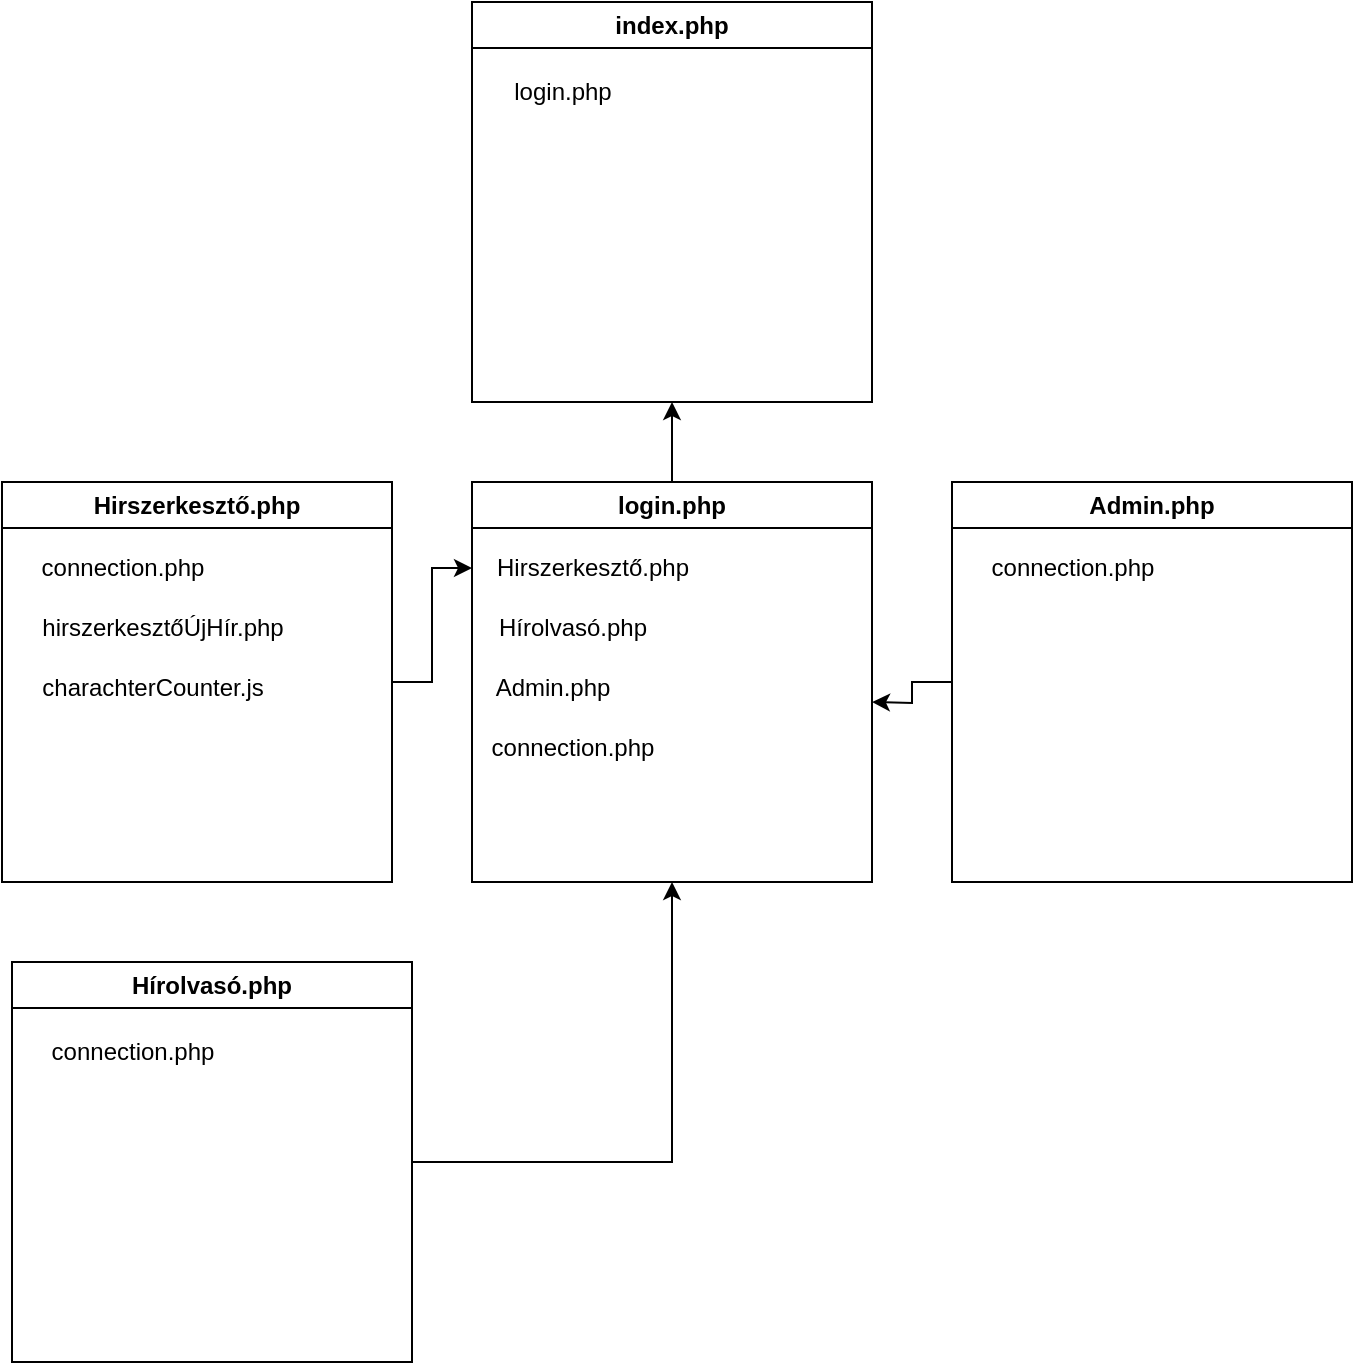 <mxfile version="21.7.5" type="device">
  <diagram name="1 oldal" id="2Sy9OwWs3xkr-B9GVL1H">
    <mxGraphModel dx="1034" dy="744" grid="1" gridSize="10" guides="1" tooltips="1" connect="1" arrows="1" fold="1" page="1" pageScale="1" pageWidth="827" pageHeight="1169" math="0" shadow="0">
      <root>
        <mxCell id="0" />
        <mxCell id="1" parent="0" />
        <mxCell id="ZobYQihw_VipbVPi7Ucg-20" style="edgeStyle=orthogonalEdgeStyle;rounded=0;orthogonalLoop=1;jettySize=auto;html=1;" edge="1" parent="1" source="ZobYQihw_VipbVPi7Ucg-1">
          <mxGeometry relative="1" as="geometry">
            <mxPoint x="440" y="360" as="targetPoint" />
          </mxGeometry>
        </mxCell>
        <mxCell id="ZobYQihw_VipbVPi7Ucg-1" value="Admin.php" style="swimlane;whiteSpace=wrap;html=1;" vertex="1" parent="1">
          <mxGeometry x="480" y="250" width="200" height="200" as="geometry" />
        </mxCell>
        <mxCell id="ZobYQihw_VipbVPi7Ucg-17" value="connection.php" style="text;html=1;align=center;verticalAlign=middle;resizable=0;points=[];autosize=1;strokeColor=none;fillColor=none;" vertex="1" parent="ZobYQihw_VipbVPi7Ucg-1">
          <mxGeometry x="10" y="28" width="100" height="30" as="geometry" />
        </mxCell>
        <mxCell id="ZobYQihw_VipbVPi7Ucg-13" style="edgeStyle=orthogonalEdgeStyle;rounded=0;orthogonalLoop=1;jettySize=auto;html=1;entryX=0.5;entryY=1;entryDx=0;entryDy=0;" edge="1" parent="1" source="ZobYQihw_VipbVPi7Ucg-2" target="ZobYQihw_VipbVPi7Ucg-5">
          <mxGeometry relative="1" as="geometry" />
        </mxCell>
        <mxCell id="ZobYQihw_VipbVPi7Ucg-2" value="login.php" style="swimlane;whiteSpace=wrap;html=1;" vertex="1" parent="1">
          <mxGeometry x="240" y="250" width="200" height="200" as="geometry" />
        </mxCell>
        <mxCell id="ZobYQihw_VipbVPi7Ucg-8" value="Hirszerkesztő.php" style="text;html=1;align=center;verticalAlign=middle;resizable=0;points=[];autosize=1;strokeColor=none;fillColor=none;" vertex="1" parent="ZobYQihw_VipbVPi7Ucg-2">
          <mxGeometry y="28" width="120" height="30" as="geometry" />
        </mxCell>
        <mxCell id="ZobYQihw_VipbVPi7Ucg-9" value="Hírolvasó.php" style="text;html=1;align=center;verticalAlign=middle;resizable=0;points=[];autosize=1;strokeColor=none;fillColor=none;" vertex="1" parent="ZobYQihw_VipbVPi7Ucg-2">
          <mxGeometry y="58" width="100" height="30" as="geometry" />
        </mxCell>
        <mxCell id="ZobYQihw_VipbVPi7Ucg-10" value="Admin.php" style="text;html=1;align=center;verticalAlign=middle;resizable=0;points=[];autosize=1;strokeColor=none;fillColor=none;" vertex="1" parent="ZobYQihw_VipbVPi7Ucg-2">
          <mxGeometry y="88" width="80" height="30" as="geometry" />
        </mxCell>
        <mxCell id="ZobYQihw_VipbVPi7Ucg-14" value="connection.php" style="text;html=1;align=center;verticalAlign=middle;resizable=0;points=[];autosize=1;strokeColor=none;fillColor=none;" vertex="1" parent="ZobYQihw_VipbVPi7Ucg-2">
          <mxGeometry y="118" width="100" height="30" as="geometry" />
        </mxCell>
        <mxCell id="ZobYQihw_VipbVPi7Ucg-21" style="edgeStyle=orthogonalEdgeStyle;rounded=0;orthogonalLoop=1;jettySize=auto;html=1;entryX=0.5;entryY=1;entryDx=0;entryDy=0;" edge="1" parent="1" source="ZobYQihw_VipbVPi7Ucg-3" target="ZobYQihw_VipbVPi7Ucg-2">
          <mxGeometry relative="1" as="geometry" />
        </mxCell>
        <mxCell id="ZobYQihw_VipbVPi7Ucg-3" value="Hírolvasó.php" style="swimlane;whiteSpace=wrap;html=1;" vertex="1" parent="1">
          <mxGeometry x="10" y="490" width="200" height="200" as="geometry" />
        </mxCell>
        <mxCell id="ZobYQihw_VipbVPi7Ucg-16" value="connection.php" style="text;html=1;align=center;verticalAlign=middle;resizable=0;points=[];autosize=1;strokeColor=none;fillColor=none;" vertex="1" parent="ZobYQihw_VipbVPi7Ucg-3">
          <mxGeometry x="10" y="30" width="100" height="30" as="geometry" />
        </mxCell>
        <mxCell id="ZobYQihw_VipbVPi7Ucg-5" value="index.php" style="swimlane;whiteSpace=wrap;html=1;" vertex="1" parent="1">
          <mxGeometry x="240" y="10" width="200" height="200" as="geometry" />
        </mxCell>
        <mxCell id="ZobYQihw_VipbVPi7Ucg-7" value="login.php" style="text;html=1;align=center;verticalAlign=middle;resizable=0;points=[];autosize=1;strokeColor=none;fillColor=none;" vertex="1" parent="ZobYQihw_VipbVPi7Ucg-5">
          <mxGeometry x="10" y="30" width="70" height="30" as="geometry" />
        </mxCell>
        <mxCell id="ZobYQihw_VipbVPi7Ucg-19" style="edgeStyle=orthogonalEdgeStyle;rounded=0;orthogonalLoop=1;jettySize=auto;html=1;" edge="1" parent="1" source="ZobYQihw_VipbVPi7Ucg-6" target="ZobYQihw_VipbVPi7Ucg-8">
          <mxGeometry relative="1" as="geometry" />
        </mxCell>
        <mxCell id="ZobYQihw_VipbVPi7Ucg-6" value="Hirszerkesztő.php" style="swimlane;whiteSpace=wrap;html=1;" vertex="1" parent="1">
          <mxGeometry x="5" y="250" width="195" height="200" as="geometry" />
        </mxCell>
        <mxCell id="ZobYQihw_VipbVPi7Ucg-15" value="connection.php" style="text;html=1;align=center;verticalAlign=middle;resizable=0;points=[];autosize=1;strokeColor=none;fillColor=none;" vertex="1" parent="ZobYQihw_VipbVPi7Ucg-6">
          <mxGeometry x="10" y="28" width="100" height="30" as="geometry" />
        </mxCell>
        <mxCell id="ZobYQihw_VipbVPi7Ucg-18" value="hirszerkesztőÚjHír.php" style="text;html=1;align=center;verticalAlign=middle;resizable=0;points=[];autosize=1;strokeColor=none;fillColor=none;" vertex="1" parent="ZobYQihw_VipbVPi7Ucg-6">
          <mxGeometry x="10" y="58" width="140" height="30" as="geometry" />
        </mxCell>
        <mxCell id="ZobYQihw_VipbVPi7Ucg-22" value="charachterCounter.js" style="text;html=1;align=center;verticalAlign=middle;resizable=0;points=[];autosize=1;strokeColor=none;fillColor=none;" vertex="1" parent="ZobYQihw_VipbVPi7Ucg-6">
          <mxGeometry x="10" y="88" width="130" height="30" as="geometry" />
        </mxCell>
      </root>
    </mxGraphModel>
  </diagram>
</mxfile>
